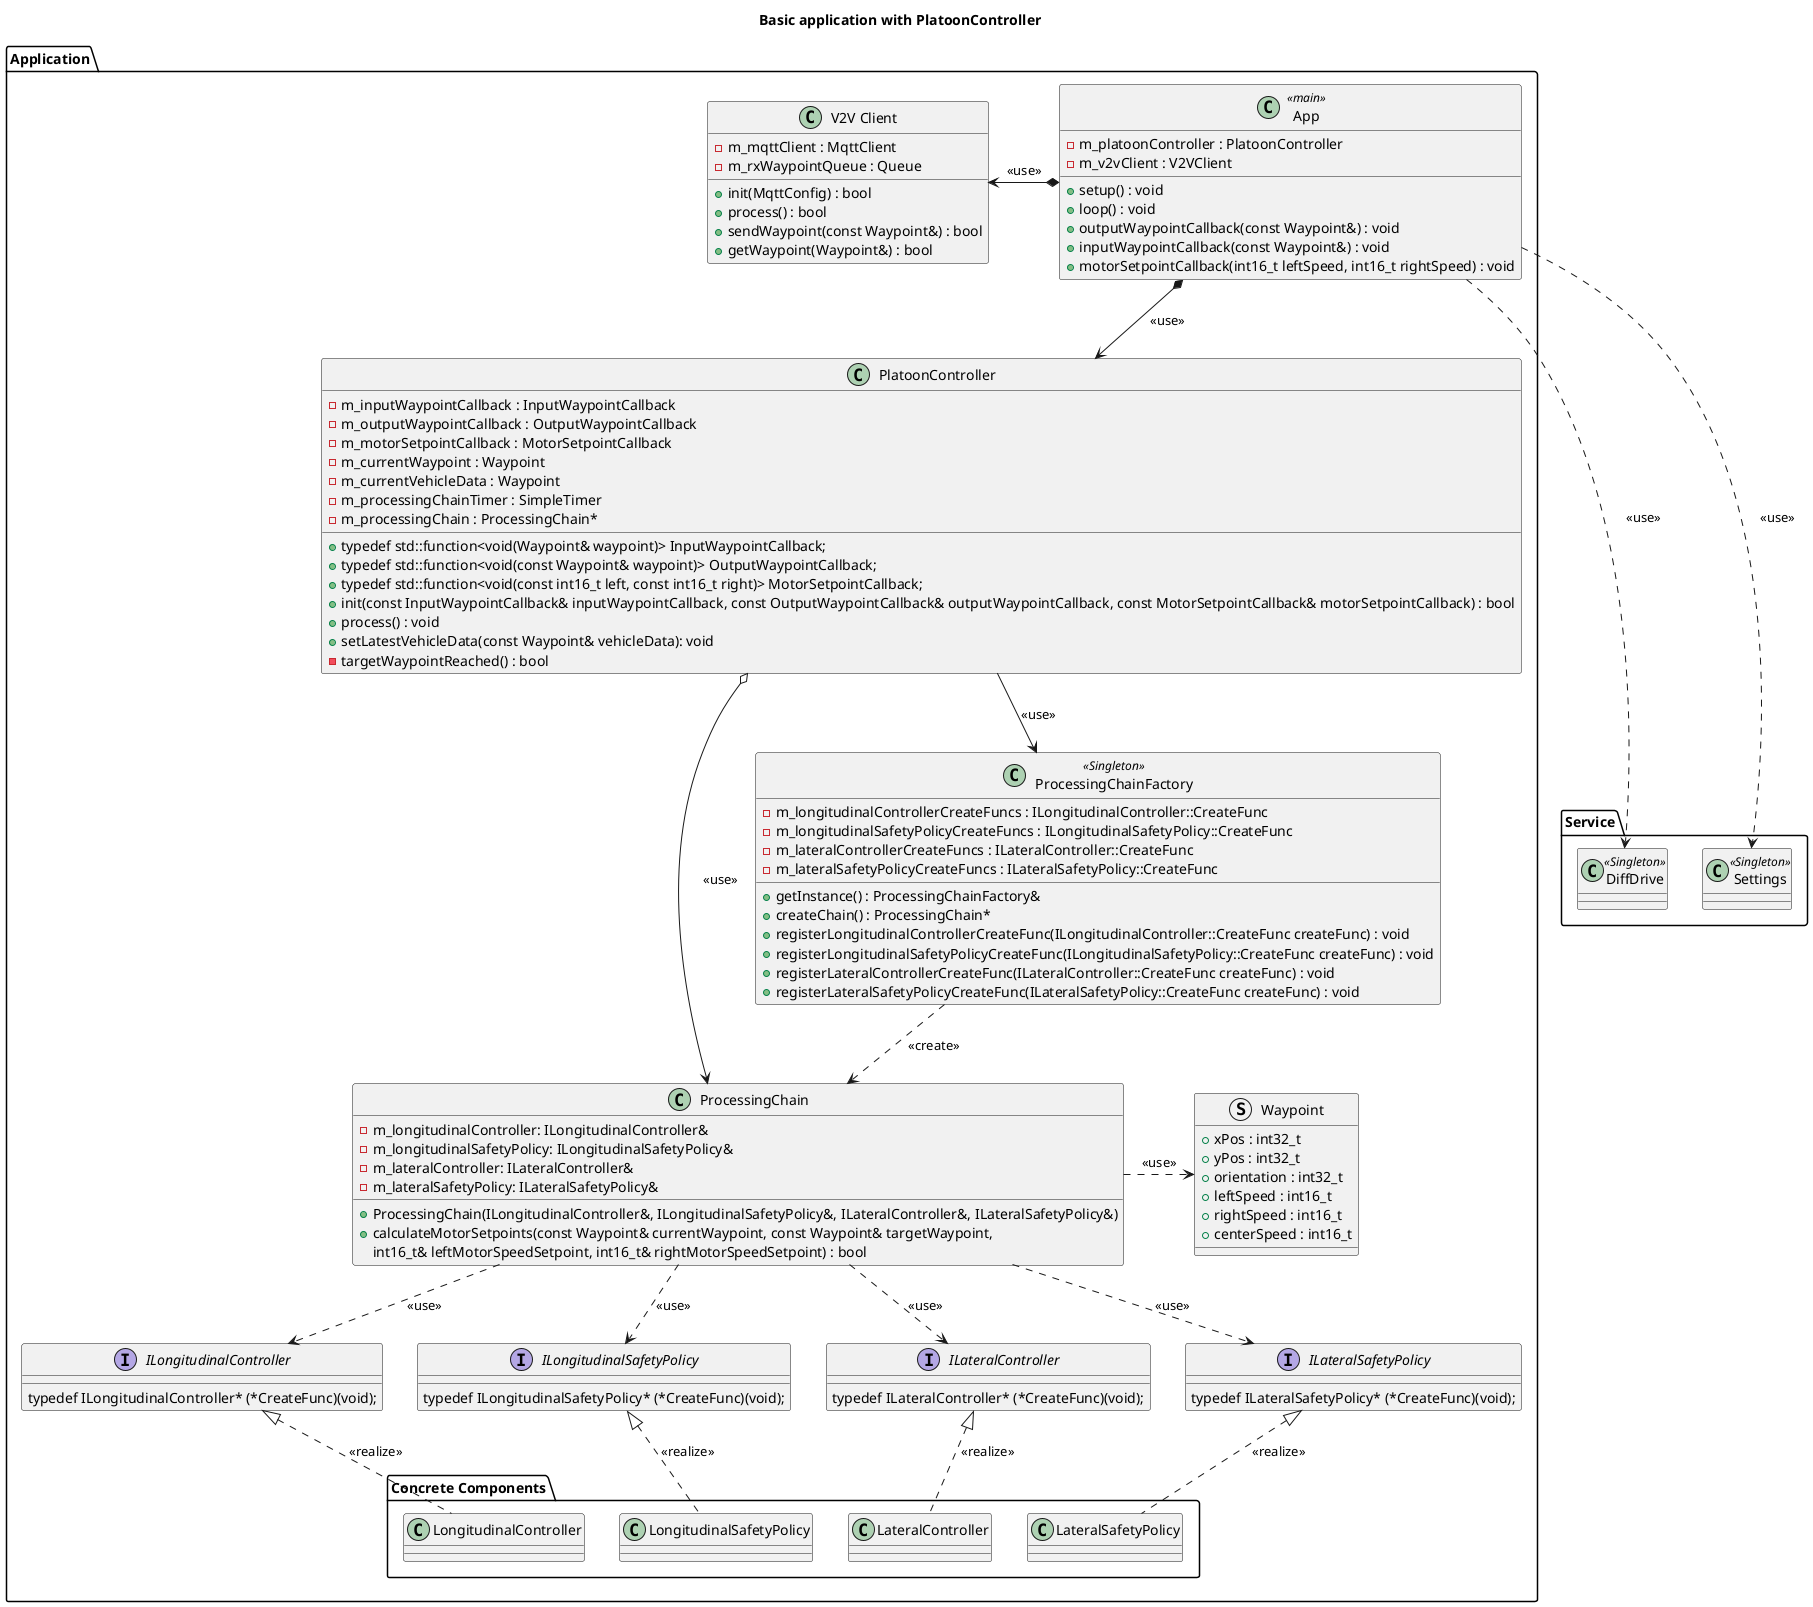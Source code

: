 @startuml PlatoonControllerApplication

title Basic application with PlatoonController

package "Application" as appLayer {

    struct Waypoint {
        + xPos : int32_t
        + yPos : int32_t
        + orientation : int32_t
        + leftSpeed : int16_t
        + rightSpeed : int16_t
        + centerSpeed : int16_t
    }

    class App <<main>>{
        - m_platoonController : PlatoonController
        - m_v2vClient : V2VClient
        + setup() : void
        + loop() : void
        + outputWaypointCallback(const Waypoint&) : void
        + inputWaypointCallback(const Waypoint&) : void
        + motorSetpointCallback(int16_t leftSpeed, int16_t rightSpeed) : void
    }

    class "V2V Client" as v2v
    {
        - m_mqttClient : MqttClient
        - m_rxWaypointQueue : Queue
        + init(MqttConfig) : bool
        + process() : bool
        + sendWaypoint(const Waypoint&) : bool
        + getWaypoint(Waypoint&) : bool
    }

    class PlatoonController {
        + typedef std::function<void(Waypoint& waypoint)> InputWaypointCallback;
        + typedef std::function<void(const Waypoint& waypoint)> OutputWaypointCallback;
        + typedef std::function<void(const int16_t left, const int16_t right)> MotorSetpointCallback;
        + init(const InputWaypointCallback& inputWaypointCallback, const OutputWaypointCallback& outputWaypointCallback, const MotorSetpointCallback& motorSetpointCallback) : bool
        + process() : void
        + setLatestVehicleData(const Waypoint& vehicleData): void
        - targetWaypointReached() : bool
        - m_inputWaypointCallback : InputWaypointCallback
        - m_outputWaypointCallback : OutputWaypointCallback
        - m_motorSetpointCallback : MotorSetpointCallback
        - m_currentWaypoint : Waypoint
        - m_currentVehicleData : Waypoint
        - m_processingChainTimer : SimpleTimer
        - m_processingChain : ProcessingChain*
    }

    class ProcessingChainFactory <<Singleton>> {
        + getInstance() : ProcessingChainFactory&
        + createChain() : ProcessingChain*
        + registerLongitudinalControllerCreateFunc(ILongitudinalController::CreateFunc createFunc) : void
        + registerLongitudinalSafetyPolicyCreateFunc(ILongitudinalSafetyPolicy::CreateFunc createFunc) : void
        + registerLateralControllerCreateFunc(ILateralController::CreateFunc createFunc) : void
        + registerLateralSafetyPolicyCreateFunc(ILateralSafetyPolicy::CreateFunc createFunc) : void
        - m_longitudinalControllerCreateFuncs : ILongitudinalController::CreateFunc
        - m_longitudinalSafetyPolicyCreateFuncs : ILongitudinalSafetyPolicy::CreateFunc
        - m_lateralControllerCreateFuncs : ILateralController::CreateFunc
        - m_lateralSafetyPolicyCreateFuncs : ILateralSafetyPolicy::CreateFunc
    }

    class ProcessingChain {
        - m_longitudinalController: ILongitudinalController&
        - m_longitudinalSafetyPolicy: ILongitudinalSafetyPolicy&
        - m_lateralController: ILateralController&
        - m_lateralSafetyPolicy: ILateralSafetyPolicy&
        + ProcessingChain(ILongitudinalController&, ILongitudinalSafetyPolicy&, ILateralController&, ILateralSafetyPolicy&)
        + calculateMotorSetpoints(const Waypoint& currentWaypoint, const Waypoint& targetWaypoint,
                                 int16_t& leftMotorSpeedSetpoint, int16_t& rightMotorSpeedSetpoint) : bool
    }

    interface ILongitudinalController {
        typedef ILongitudinalController* (*CreateFunc)(void);
    }

    interface ILongitudinalSafetyPolicy {
        typedef ILongitudinalSafetyPolicy* (*CreateFunc)(void);
    }

    interface ILateralController {
        typedef ILateralController* (*CreateFunc)(void);
    }

    interface ILateralSafetyPolicy {
        typedef ILateralSafetyPolicy* (*CreateFunc)(void);
    }

    package "Concrete Components" as concreteComponents {
        class LongitudinalController
        class LongitudinalSafetyPolicy
        class LateralController
        class LateralSafetyPolicy
    }
}

package "Service" as serviceLayer {
    class DiffDrive <<Singleton>>
    class Settings <<Singleton>>
}

App *--> PlatoonController : <<use>>
App ...> Settings : <<use>>
App *-left-> v2v : <<use>>
App ...> DiffDrive : <<use>>

PlatoonController --> ProcessingChainFactory : <<use>>
PlatoonController o--> ProcessingChain: <<use>>

ProcessingChainFactory ..> ProcessingChain: <<create>>

ProcessingChain ..> ILongitudinalController : <<use>>
ProcessingChain ..> ILongitudinalSafetyPolicy : <<use>>
ProcessingChain ..> ILateralController : <<use>>
ProcessingChain ..> ILateralSafetyPolicy : <<use>>
ProcessingChain ..right.> Waypoint : <<use>>

ILongitudinalController <|.. LongitudinalController : <<realize>>
ILongitudinalSafetyPolicy <|.. LongitudinalSafetyPolicy : <<realize>>
ILateralController <|.. LateralController : <<realize>>
ILateralSafetyPolicy <|.. LateralSafetyPolicy : <<realize>>

@enduml